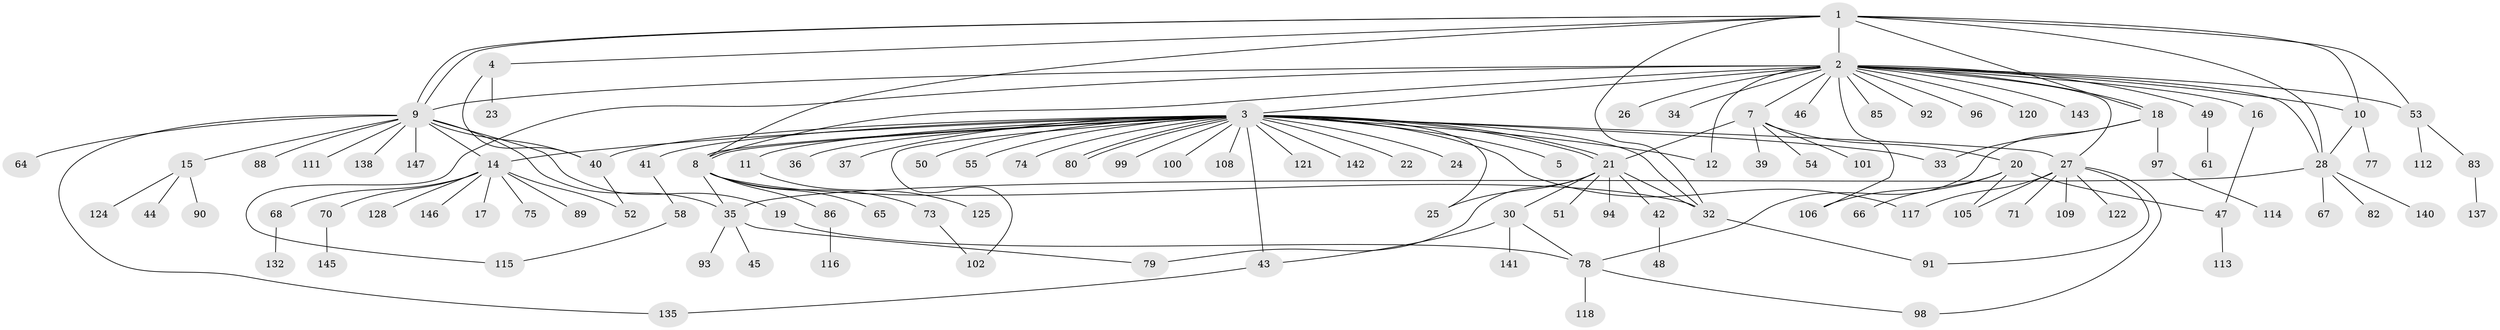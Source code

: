 // Generated by graph-tools (version 1.1) at 2025/51/02/27/25 19:51:53]
// undirected, 113 vertices, 151 edges
graph export_dot {
graph [start="1"]
  node [color=gray90,style=filled];
  1 [super="+31"];
  2 [super="+6"];
  3 [super="+134"];
  4 [super="+131"];
  5 [super="+13"];
  7 [super="+84"];
  8 [super="+63"];
  9 [super="+72"];
  10 [super="+126"];
  11;
  12;
  14 [super="+56"];
  15 [super="+38"];
  16;
  17;
  18 [super="+87"];
  19 [super="+127"];
  20;
  21 [super="+76"];
  22;
  23;
  24;
  25 [super="+110"];
  26;
  27 [super="+59"];
  28 [super="+29"];
  30 [super="+60"];
  32;
  33;
  34;
  35 [super="+139"];
  36;
  37;
  39;
  40 [super="+104"];
  41;
  42 [super="+62"];
  43 [super="+129"];
  44;
  45 [super="+69"];
  46;
  47 [super="+103"];
  48;
  49 [super="+57"];
  50;
  51;
  52 [super="+81"];
  53;
  54;
  55;
  58 [super="+95"];
  61;
  64;
  65;
  66;
  67;
  68;
  70;
  71;
  73;
  74;
  75;
  77;
  78 [super="+130"];
  79;
  80;
  82;
  83;
  85 [super="+133"];
  86;
  88;
  89 [super="+119"];
  90;
  91;
  92;
  93;
  94;
  96;
  97;
  98;
  99 [super="+136"];
  100;
  101;
  102;
  105;
  106 [super="+107"];
  108;
  109;
  111;
  112;
  113;
  114;
  115;
  116;
  117;
  118;
  120 [super="+123"];
  121;
  122;
  124;
  125;
  128;
  132;
  135;
  137;
  138;
  140;
  141 [super="+144"];
  142;
  143;
  145;
  146;
  147;
  1 -- 2 [weight=2];
  1 -- 4;
  1 -- 9;
  1 -- 9;
  1 -- 10;
  1 -- 32;
  1 -- 8;
  1 -- 28;
  1 -- 53;
  1 -- 18;
  2 -- 3 [weight=3];
  2 -- 7;
  2 -- 8;
  2 -- 9;
  2 -- 10;
  2 -- 16;
  2 -- 18;
  2 -- 26;
  2 -- 34;
  2 -- 46;
  2 -- 49;
  2 -- 85;
  2 -- 92;
  2 -- 96;
  2 -- 106;
  2 -- 115;
  2 -- 120;
  2 -- 143;
  2 -- 28;
  2 -- 53;
  2 -- 27;
  2 -- 12;
  3 -- 5;
  3 -- 8;
  3 -- 8;
  3 -- 11;
  3 -- 12;
  3 -- 14;
  3 -- 21;
  3 -- 21;
  3 -- 22;
  3 -- 24;
  3 -- 25;
  3 -- 33;
  3 -- 36;
  3 -- 37;
  3 -- 41;
  3 -- 43;
  3 -- 50;
  3 -- 55;
  3 -- 74;
  3 -- 80;
  3 -- 80;
  3 -- 99;
  3 -- 100;
  3 -- 102;
  3 -- 108;
  3 -- 117;
  3 -- 121;
  3 -- 142;
  3 -- 32;
  3 -- 27;
  3 -- 40;
  4 -- 23;
  4 -- 40;
  7 -- 20;
  7 -- 39;
  7 -- 54;
  7 -- 101;
  7 -- 21;
  8 -- 32;
  8 -- 65;
  8 -- 73;
  8 -- 35;
  8 -- 86;
  9 -- 14;
  9 -- 15;
  9 -- 19;
  9 -- 35;
  9 -- 40;
  9 -- 64;
  9 -- 88;
  9 -- 111;
  9 -- 135;
  9 -- 138;
  9 -- 147;
  10 -- 28;
  10 -- 77;
  11 -- 125;
  14 -- 17;
  14 -- 52;
  14 -- 68;
  14 -- 70;
  14 -- 89;
  14 -- 128;
  14 -- 146;
  14 -- 75;
  15 -- 90;
  15 -- 124;
  15 -- 44;
  16 -- 47;
  18 -- 78;
  18 -- 97;
  18 -- 33;
  19 -- 78;
  20 -- 47;
  20 -- 66;
  20 -- 105;
  20 -- 106;
  21 -- 30;
  21 -- 42;
  21 -- 51;
  21 -- 94;
  21 -- 32;
  21 -- 25;
  21 -- 79;
  27 -- 71;
  27 -- 98;
  27 -- 105;
  27 -- 91;
  27 -- 109;
  27 -- 117;
  27 -- 122;
  28 -- 35;
  28 -- 82;
  28 -- 140;
  28 -- 67;
  30 -- 43;
  30 -- 78;
  30 -- 141;
  32 -- 91;
  35 -- 45;
  35 -- 79;
  35 -- 93;
  40 -- 52;
  41 -- 58;
  42 -- 48;
  43 -- 135;
  47 -- 113;
  49 -- 61;
  53 -- 83;
  53 -- 112;
  58 -- 115;
  68 -- 132;
  70 -- 145;
  73 -- 102;
  78 -- 118;
  78 -- 98;
  83 -- 137;
  86 -- 116;
  97 -- 114;
}

